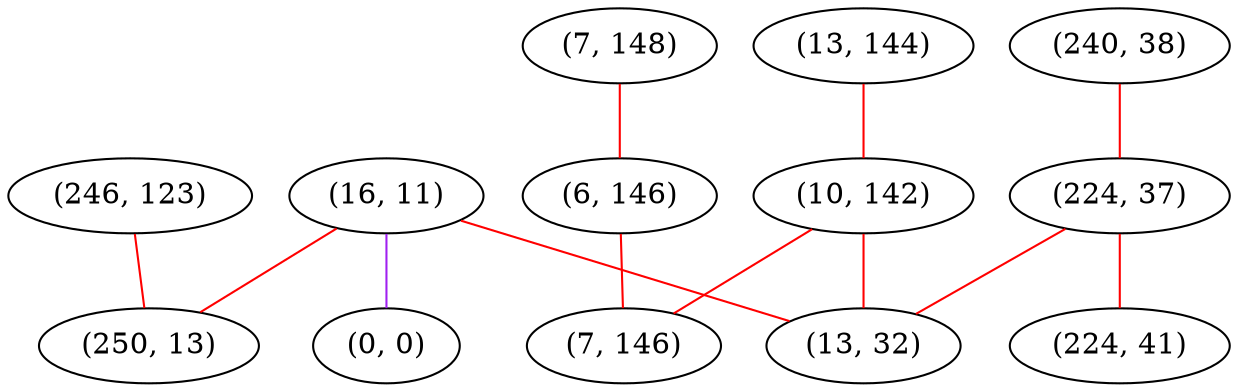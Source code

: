 graph "" {
"(7, 148)";
"(240, 38)";
"(16, 11)";
"(6, 146)";
"(246, 123)";
"(13, 144)";
"(10, 142)";
"(224, 37)";
"(7, 146)";
"(224, 41)";
"(0, 0)";
"(250, 13)";
"(13, 32)";
"(7, 148)" -- "(6, 146)"  [color=red, key=0, weight=1];
"(240, 38)" -- "(224, 37)"  [color=red, key=0, weight=1];
"(16, 11)" -- "(250, 13)"  [color=red, key=0, weight=1];
"(16, 11)" -- "(0, 0)"  [color=purple, key=0, weight=4];
"(16, 11)" -- "(13, 32)"  [color=red, key=0, weight=1];
"(6, 146)" -- "(7, 146)"  [color=red, key=0, weight=1];
"(246, 123)" -- "(250, 13)"  [color=red, key=0, weight=1];
"(13, 144)" -- "(10, 142)"  [color=red, key=0, weight=1];
"(10, 142)" -- "(13, 32)"  [color=red, key=0, weight=1];
"(10, 142)" -- "(7, 146)"  [color=red, key=0, weight=1];
"(224, 37)" -- "(224, 41)"  [color=red, key=0, weight=1];
"(224, 37)" -- "(13, 32)"  [color=red, key=0, weight=1];
}
